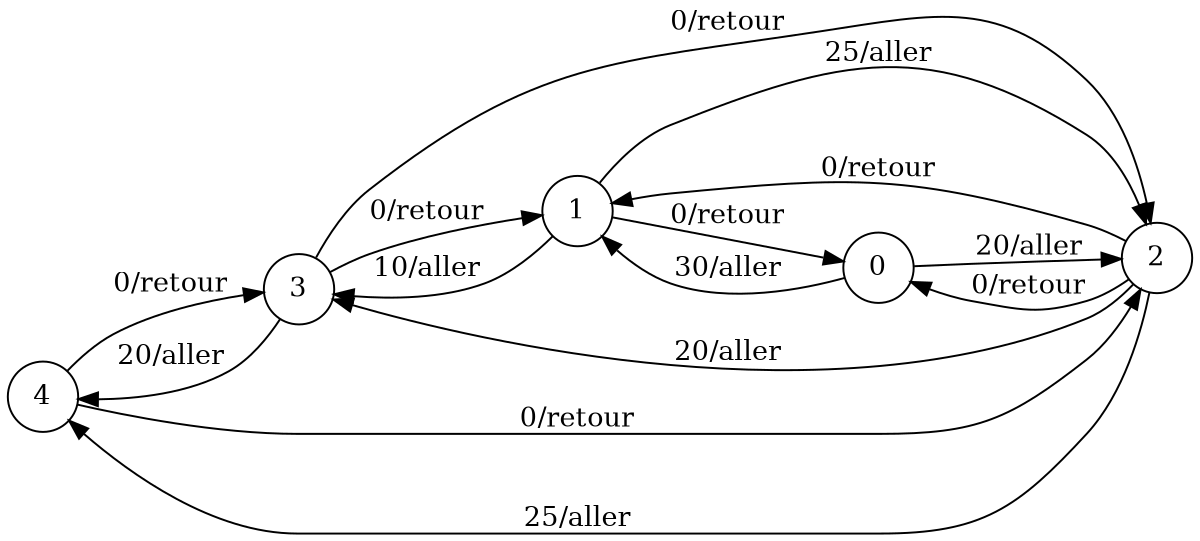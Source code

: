 digraph finite_state_machine {
  	rankdir=LR;
 	size="8,5";
  	node [shape = circle];
  	  	4 -> 3 [ label = "0/retour" ];
  	  	4 -> 2 [ label = "0/retour" ];
  	  	0 -> 1 [ label = "30/aller" ];
  	  	0 -> 2 [ label = "20/aller" ];
  	  	1 -> 0 [ label = "0/retour" ];
  	  	1 -> 3 [ label = "10/aller" ];
  	  	1 -> 2 [ label = "25/aller" ];
  	  	2 -> 1 [ label = "0/retour" ];
  	  	2 -> 0 [ label = "0/retour" ];
  	  	2 -> 3 [ label = "20/aller" ];
  	  	2 -> 4 [ label = "25/aller" ];
  	  	3 -> 2 [ label = "0/retour" ];
  	  	3 -> 1 [ label = "0/retour" ];
  	  	3 -> 4 [ label = "20/aller" ];
}